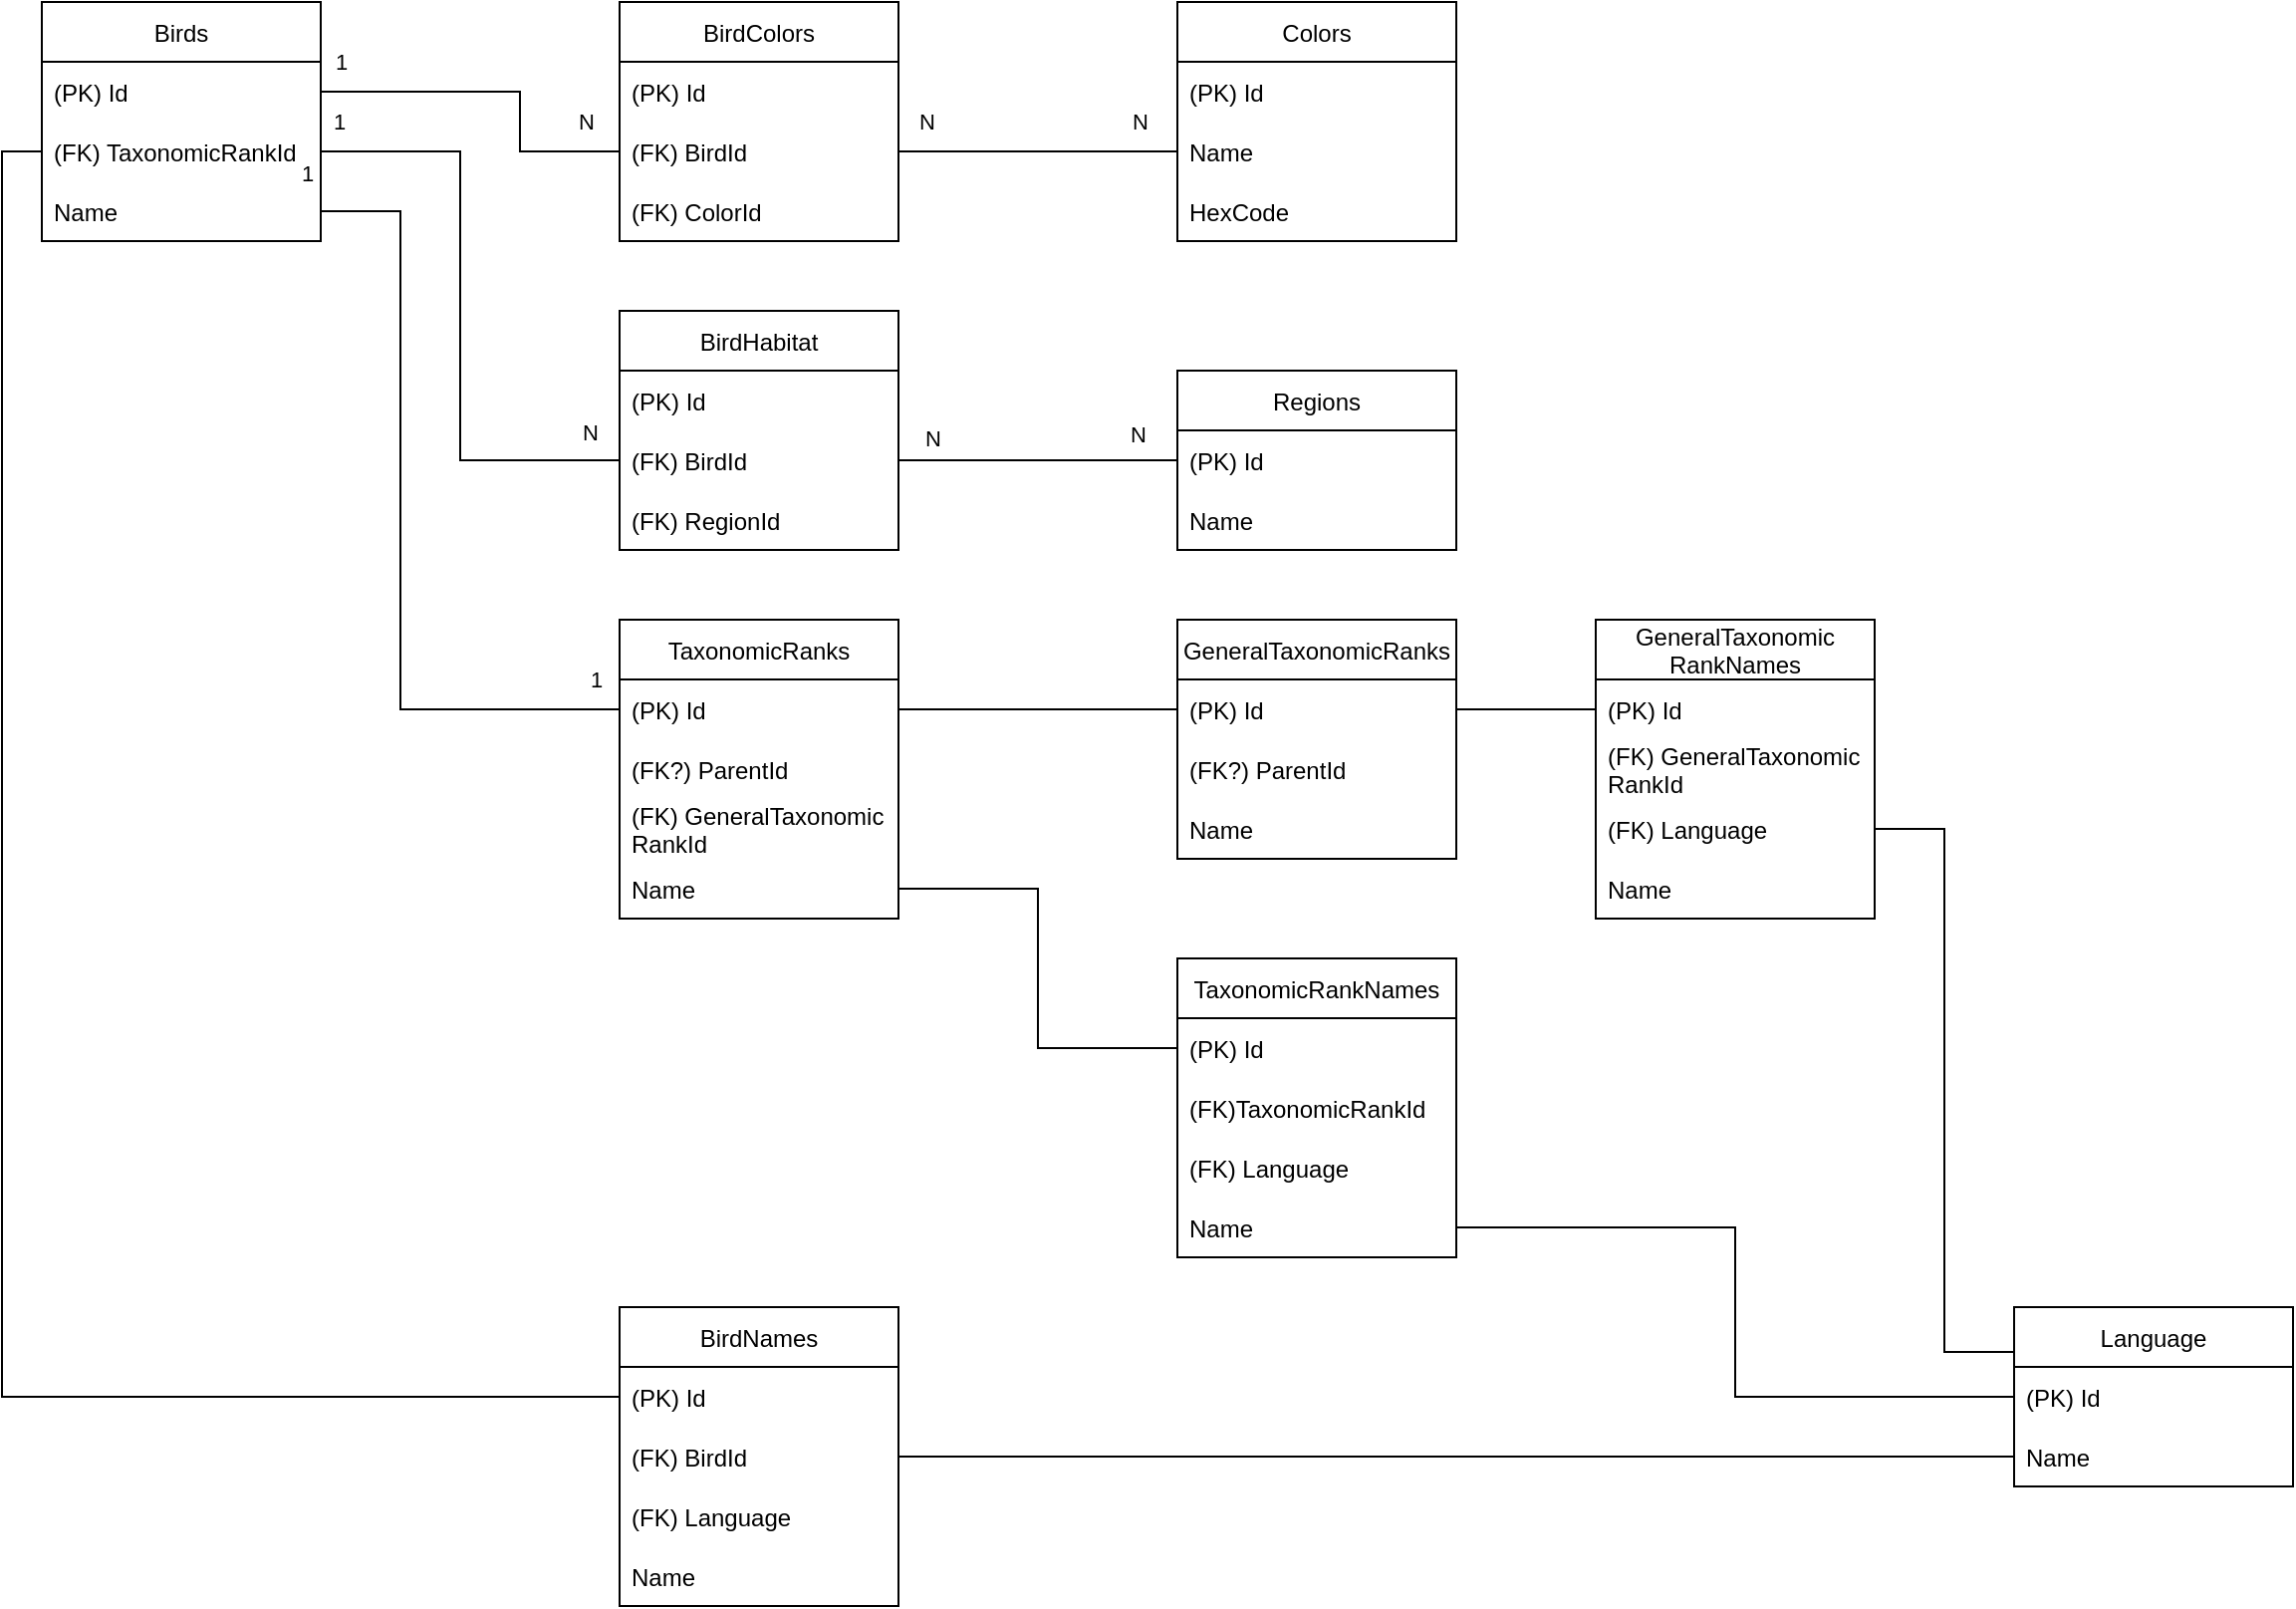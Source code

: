<mxfile version="15.5.6" type="device"><diagram id="BPZAgF62vu9Hhg20eCcq" name="Страница 1"><mxGraphModel dx="1038" dy="631" grid="1" gridSize="10" guides="1" tooltips="1" connect="1" arrows="1" fold="1" page="1" pageScale="1" pageWidth="827" pageHeight="1169" math="0" shadow="0"><root><mxCell id="0"/><mxCell id="1" parent="0"/><mxCell id="aXmIEzKNnX8yaxCKl4Lo-1" value="Colors" style="swimlane;fontStyle=0;childLayout=stackLayout;horizontal=1;startSize=30;horizontalStack=0;resizeParent=1;resizeParentMax=0;resizeLast=0;collapsible=1;marginBottom=0;" parent="1" vertex="1"><mxGeometry x="660" y="120" width="140" height="120" as="geometry"/></mxCell><mxCell id="aXmIEzKNnX8yaxCKl4Lo-2" value="(PK) Id" style="text;strokeColor=none;fillColor=none;align=left;verticalAlign=middle;spacingLeft=4;spacingRight=4;overflow=hidden;points=[[0,0.5],[1,0.5]];portConstraint=eastwest;rotatable=0;" parent="aXmIEzKNnX8yaxCKl4Lo-1" vertex="1"><mxGeometry y="30" width="140" height="30" as="geometry"/></mxCell><mxCell id="aXmIEzKNnX8yaxCKl4Lo-3" value="Name" style="text;strokeColor=none;fillColor=none;align=left;verticalAlign=middle;spacingLeft=4;spacingRight=4;overflow=hidden;points=[[0,0.5],[1,0.5]];portConstraint=eastwest;rotatable=0;" parent="aXmIEzKNnX8yaxCKl4Lo-1" vertex="1"><mxGeometry y="60" width="140" height="30" as="geometry"/></mxCell><mxCell id="aXmIEzKNnX8yaxCKl4Lo-4" value="HexCode" style="text;strokeColor=none;fillColor=none;align=left;verticalAlign=middle;spacingLeft=4;spacingRight=4;overflow=hidden;points=[[0,0.5],[1,0.5]];portConstraint=eastwest;rotatable=0;" parent="aXmIEzKNnX8yaxCKl4Lo-1" vertex="1"><mxGeometry y="90" width="140" height="30" as="geometry"/></mxCell><mxCell id="aXmIEzKNnX8yaxCKl4Lo-5" value="Regions" style="swimlane;fontStyle=0;childLayout=stackLayout;horizontal=1;startSize=30;horizontalStack=0;resizeParent=1;resizeParentMax=0;resizeLast=0;collapsible=1;marginBottom=0;" parent="1" vertex="1"><mxGeometry x="660" y="305" width="140" height="90" as="geometry"/></mxCell><mxCell id="aXmIEzKNnX8yaxCKl4Lo-6" value="(PK) Id" style="text;strokeColor=none;fillColor=none;align=left;verticalAlign=middle;spacingLeft=4;spacingRight=4;overflow=hidden;points=[[0,0.5],[1,0.5]];portConstraint=eastwest;rotatable=0;" parent="aXmIEzKNnX8yaxCKl4Lo-5" vertex="1"><mxGeometry y="30" width="140" height="30" as="geometry"/></mxCell><mxCell id="aXmIEzKNnX8yaxCKl4Lo-7" value="Name" style="text;strokeColor=none;fillColor=none;align=left;verticalAlign=middle;spacingLeft=4;spacingRight=4;overflow=hidden;points=[[0,0.5],[1,0.5]];portConstraint=eastwest;rotatable=0;" parent="aXmIEzKNnX8yaxCKl4Lo-5" vertex="1"><mxGeometry y="60" width="140" height="30" as="geometry"/></mxCell><mxCell id="aXmIEzKNnX8yaxCKl4Lo-9" value="TaxonomicRanks" style="swimlane;fontStyle=0;childLayout=stackLayout;horizontal=1;startSize=30;horizontalStack=0;resizeParent=1;resizeParentMax=0;resizeLast=0;collapsible=1;marginBottom=0;" parent="1" vertex="1"><mxGeometry x="380" y="430" width="140" height="150" as="geometry"/></mxCell><mxCell id="aXmIEzKNnX8yaxCKl4Lo-10" value="(PK) Id" style="text;strokeColor=none;fillColor=none;align=left;verticalAlign=middle;spacingLeft=4;spacingRight=4;overflow=hidden;points=[[0,0.5],[1,0.5]];portConstraint=eastwest;rotatable=0;" parent="aXmIEzKNnX8yaxCKl4Lo-9" vertex="1"><mxGeometry y="30" width="140" height="30" as="geometry"/></mxCell><mxCell id="aXmIEzKNnX8yaxCKl4Lo-11" value="(FK?) ParentId" style="text;strokeColor=none;fillColor=none;align=left;verticalAlign=middle;spacingLeft=4;spacingRight=4;overflow=hidden;points=[[0,0.5],[1,0.5]];portConstraint=eastwest;rotatable=0;" parent="aXmIEzKNnX8yaxCKl4Lo-9" vertex="1"><mxGeometry y="60" width="140" height="30" as="geometry"/></mxCell><mxCell id="twMewAs6sJOxeVcEA21K-14" value="(FK) GeneralTaxonomic&#10;RankId" style="text;strokeColor=none;fillColor=none;align=left;verticalAlign=middle;spacingLeft=4;spacingRight=4;overflow=hidden;points=[[0,0.5],[1,0.5]];portConstraint=eastwest;rotatable=0;" vertex="1" parent="aXmIEzKNnX8yaxCKl4Lo-9"><mxGeometry y="90" width="140" height="30" as="geometry"/></mxCell><mxCell id="aXmIEzKNnX8yaxCKl4Lo-12" value="Name" style="text;strokeColor=none;fillColor=none;align=left;verticalAlign=middle;spacingLeft=4;spacingRight=4;overflow=hidden;points=[[0,0.5],[1,0.5]];portConstraint=eastwest;rotatable=0;" parent="aXmIEzKNnX8yaxCKl4Lo-9" vertex="1"><mxGeometry y="120" width="140" height="30" as="geometry"/></mxCell><mxCell id="aXmIEzKNnX8yaxCKl4Lo-13" value="Birds" style="swimlane;fontStyle=0;childLayout=stackLayout;horizontal=1;startSize=30;horizontalStack=0;resizeParent=1;resizeParentMax=0;resizeLast=0;collapsible=1;marginBottom=0;" parent="1" vertex="1"><mxGeometry x="90" y="120" width="140" height="120" as="geometry"/></mxCell><mxCell id="aXmIEzKNnX8yaxCKl4Lo-14" value="(PK) Id    " style="text;strokeColor=none;fillColor=none;align=left;verticalAlign=middle;spacingLeft=4;spacingRight=4;overflow=hidden;points=[[0,0.5],[1,0.5]];portConstraint=eastwest;rotatable=0;" parent="aXmIEzKNnX8yaxCKl4Lo-13" vertex="1"><mxGeometry y="30" width="140" height="30" as="geometry"/></mxCell><mxCell id="aXmIEzKNnX8yaxCKl4Lo-16" value="(FK) TaxonomicRankId" style="text;strokeColor=none;fillColor=none;align=left;verticalAlign=middle;spacingLeft=4;spacingRight=4;overflow=hidden;points=[[0,0.5],[1,0.5]];portConstraint=eastwest;rotatable=0;" parent="aXmIEzKNnX8yaxCKl4Lo-13" vertex="1"><mxGeometry y="60" width="140" height="30" as="geometry"/></mxCell><mxCell id="aXmIEzKNnX8yaxCKl4Lo-54" value="Name" style="text;strokeColor=none;fillColor=none;align=left;verticalAlign=middle;spacingLeft=4;spacingRight=4;overflow=hidden;points=[[0,0.5],[1,0.5]];portConstraint=eastwest;rotatable=0;" parent="aXmIEzKNnX8yaxCKl4Lo-13" vertex="1"><mxGeometry y="90" width="140" height="30" as="geometry"/></mxCell><mxCell id="aXmIEzKNnX8yaxCKl4Lo-17" value="BirdColors" style="swimlane;fontStyle=0;childLayout=stackLayout;horizontal=1;startSize=30;horizontalStack=0;resizeParent=1;resizeParentMax=0;resizeLast=0;collapsible=1;marginBottom=0;" parent="1" vertex="1"><mxGeometry x="380" y="120" width="140" height="120" as="geometry"/></mxCell><mxCell id="aXmIEzKNnX8yaxCKl4Lo-18" value="(PK) Id" style="text;strokeColor=none;fillColor=none;align=left;verticalAlign=middle;spacingLeft=4;spacingRight=4;overflow=hidden;points=[[0,0.5],[1,0.5]];portConstraint=eastwest;rotatable=0;" parent="aXmIEzKNnX8yaxCKl4Lo-17" vertex="1"><mxGeometry y="30" width="140" height="30" as="geometry"/></mxCell><mxCell id="aXmIEzKNnX8yaxCKl4Lo-19" value="(FK) BirdId" style="text;strokeColor=none;fillColor=none;align=left;verticalAlign=middle;spacingLeft=4;spacingRight=4;overflow=hidden;points=[[0,0.5],[1,0.5]];portConstraint=eastwest;rotatable=0;" parent="aXmIEzKNnX8yaxCKl4Lo-17" vertex="1"><mxGeometry y="60" width="140" height="30" as="geometry"/></mxCell><mxCell id="aXmIEzKNnX8yaxCKl4Lo-20" value="(FK) ColorId" style="text;strokeColor=none;fillColor=none;align=left;verticalAlign=middle;spacingLeft=4;spacingRight=4;overflow=hidden;points=[[0,0.5],[1,0.5]];portConstraint=eastwest;rotatable=0;" parent="aXmIEzKNnX8yaxCKl4Lo-17" vertex="1"><mxGeometry y="90" width="140" height="30" as="geometry"/></mxCell><mxCell id="aXmIEzKNnX8yaxCKl4Lo-21" style="edgeStyle=orthogonalEdgeStyle;rounded=0;orthogonalLoop=1;jettySize=auto;html=1;exitX=0;exitY=0.5;exitDx=0;exitDy=0;entryX=1;entryY=0.5;entryDx=0;entryDy=0;endArrow=none;endFill=0;" parent="1" source="aXmIEzKNnX8yaxCKl4Lo-19" target="aXmIEzKNnX8yaxCKl4Lo-14" edge="1"><mxGeometry relative="1" as="geometry"><Array as="points"><mxPoint x="330" y="195"/><mxPoint x="330" y="165"/></Array></mxGeometry></mxCell><mxCell id="aXmIEzKNnX8yaxCKl4Lo-22" value="1" style="edgeLabel;html=1;align=center;verticalAlign=middle;resizable=0;points=[];" parent="aXmIEzKNnX8yaxCKl4Lo-21" vertex="1" connectable="0"><mxGeometry x="0.808" y="2" relative="1" as="geometry"><mxPoint x="-8" y="-17" as="offset"/></mxGeometry></mxCell><mxCell id="aXmIEzKNnX8yaxCKl4Lo-23" value="N" style="edgeLabel;html=1;align=center;verticalAlign=middle;resizable=0;points=[];" parent="aXmIEzKNnX8yaxCKl4Lo-21" vertex="1" connectable="0"><mxGeometry x="-0.312" y="-1" relative="1" as="geometry"><mxPoint x="32" y="-3" as="offset"/></mxGeometry></mxCell><mxCell id="aXmIEzKNnX8yaxCKl4Lo-24" style="edgeStyle=orthogonalEdgeStyle;rounded=0;orthogonalLoop=1;jettySize=auto;html=1;exitX=1;exitY=0.5;exitDx=0;exitDy=0;entryX=0;entryY=0.5;entryDx=0;entryDy=0;endArrow=none;endFill=0;" parent="1" source="aXmIEzKNnX8yaxCKl4Lo-19" target="aXmIEzKNnX8yaxCKl4Lo-3" edge="1"><mxGeometry relative="1" as="geometry"/></mxCell><mxCell id="aXmIEzKNnX8yaxCKl4Lo-25" value="N" style="edgeLabel;html=1;align=center;verticalAlign=middle;resizable=0;points=[];" parent="aXmIEzKNnX8yaxCKl4Lo-24" vertex="1" connectable="0"><mxGeometry x="-0.809" y="3" relative="1" as="geometry"><mxPoint y="-12" as="offset"/></mxGeometry></mxCell><mxCell id="aXmIEzKNnX8yaxCKl4Lo-26" value="N" style="edgeLabel;html=1;align=center;verticalAlign=middle;resizable=0;points=[];" parent="aXmIEzKNnX8yaxCKl4Lo-24" vertex="1" connectable="0"><mxGeometry x="0.634" y="-1" relative="1" as="geometry"><mxPoint x="6" y="-16" as="offset"/></mxGeometry></mxCell><mxCell id="aXmIEzKNnX8yaxCKl4Lo-27" style="edgeStyle=orthogonalEdgeStyle;rounded=0;orthogonalLoop=1;jettySize=auto;html=1;exitX=1;exitY=0.5;exitDx=0;exitDy=0;endArrow=none;endFill=0;entryX=0;entryY=0.5;entryDx=0;entryDy=0;" parent="1" target="aXmIEzKNnX8yaxCKl4Lo-35" edge="1"><mxGeometry relative="1" as="geometry"><mxPoint x="230" y="195" as="sourcePoint"/><mxPoint x="400" y="360" as="targetPoint"/><Array as="points"><mxPoint x="300" y="195"/><mxPoint x="300" y="350"/></Array></mxGeometry></mxCell><mxCell id="aXmIEzKNnX8yaxCKl4Lo-28" value="1" style="edgeLabel;html=1;align=center;verticalAlign=middle;resizable=0;points=[];" parent="aXmIEzKNnX8yaxCKl4Lo-27" vertex="1" connectable="0"><mxGeometry x="-0.96" y="2" relative="1" as="geometry"><mxPoint x="3" y="-13" as="offset"/></mxGeometry></mxCell><mxCell id="aXmIEzKNnX8yaxCKl4Lo-29" value="N" style="edgeLabel;html=1;align=center;verticalAlign=middle;resizable=0;points=[];" parent="aXmIEzKNnX8yaxCKl4Lo-27" vertex="1" connectable="0"><mxGeometry x="0.851" y="1" relative="1" as="geometry"><mxPoint x="7" y="-13" as="offset"/></mxGeometry></mxCell><mxCell id="aXmIEzKNnX8yaxCKl4Lo-30" style="edgeStyle=orthogonalEdgeStyle;rounded=0;orthogonalLoop=1;jettySize=auto;html=1;exitX=1;exitY=0.5;exitDx=0;exitDy=0;entryX=0;entryY=0.5;entryDx=0;entryDy=0;endArrow=none;endFill=0;" parent="1" source="aXmIEzKNnX8yaxCKl4Lo-54" target="aXmIEzKNnX8yaxCKl4Lo-10" edge="1"><mxGeometry relative="1" as="geometry"><Array as="points"><mxPoint x="270" y="225"/><mxPoint x="270" y="475"/></Array></mxGeometry></mxCell><mxCell id="aXmIEzKNnX8yaxCKl4Lo-31" value="1" style="edgeLabel;html=1;align=center;verticalAlign=middle;resizable=0;points=[];" parent="aXmIEzKNnX8yaxCKl4Lo-30" vertex="1" connectable="0"><mxGeometry x="-0.869" y="2" relative="1" as="geometry"><mxPoint x="-33" y="-17" as="offset"/></mxGeometry></mxCell><mxCell id="aXmIEzKNnX8yaxCKl4Lo-32" value="1" style="edgeLabel;html=1;align=center;verticalAlign=middle;resizable=0;points=[];" parent="aXmIEzKNnX8yaxCKl4Lo-30" vertex="1" connectable="0"><mxGeometry x="0.939" relative="1" as="geometry"><mxPoint y="-15" as="offset"/></mxGeometry></mxCell><mxCell id="aXmIEzKNnX8yaxCKl4Lo-33" value="BirdHabitat" style="swimlane;fontStyle=0;childLayout=stackLayout;horizontal=1;startSize=30;horizontalStack=0;resizeParent=1;resizeParentMax=0;resizeLast=0;collapsible=1;marginBottom=0;" parent="1" vertex="1"><mxGeometry x="380" y="275" width="140" height="120" as="geometry"/></mxCell><mxCell id="aXmIEzKNnX8yaxCKl4Lo-34" value="(PK) Id" style="text;strokeColor=none;fillColor=none;align=left;verticalAlign=middle;spacingLeft=4;spacingRight=4;overflow=hidden;points=[[0,0.5],[1,0.5]];portConstraint=eastwest;rotatable=0;" parent="aXmIEzKNnX8yaxCKl4Lo-33" vertex="1"><mxGeometry y="30" width="140" height="30" as="geometry"/></mxCell><mxCell id="aXmIEzKNnX8yaxCKl4Lo-35" value="(FK) BirdId" style="text;strokeColor=none;fillColor=none;align=left;verticalAlign=middle;spacingLeft=4;spacingRight=4;overflow=hidden;points=[[0,0.5],[1,0.5]];portConstraint=eastwest;rotatable=0;" parent="aXmIEzKNnX8yaxCKl4Lo-33" vertex="1"><mxGeometry y="60" width="140" height="30" as="geometry"/></mxCell><mxCell id="aXmIEzKNnX8yaxCKl4Lo-36" value="(FK) RegionId" style="text;strokeColor=none;fillColor=none;align=left;verticalAlign=middle;spacingLeft=4;spacingRight=4;overflow=hidden;points=[[0,0.5],[1,0.5]];portConstraint=eastwest;rotatable=0;" parent="aXmIEzKNnX8yaxCKl4Lo-33" vertex="1"><mxGeometry y="90" width="140" height="30" as="geometry"/></mxCell><mxCell id="aXmIEzKNnX8yaxCKl4Lo-37" style="edgeStyle=orthogonalEdgeStyle;rounded=0;orthogonalLoop=1;jettySize=auto;html=1;exitX=1;exitY=0.5;exitDx=0;exitDy=0;entryX=0;entryY=0.5;entryDx=0;entryDy=0;endArrow=none;endFill=0;" parent="1" source="aXmIEzKNnX8yaxCKl4Lo-35" target="aXmIEzKNnX8yaxCKl4Lo-6" edge="1"><mxGeometry relative="1" as="geometry"/></mxCell><mxCell id="aXmIEzKNnX8yaxCKl4Lo-38" value="N" style="edgeLabel;html=1;align=center;verticalAlign=middle;resizable=0;points=[];" parent="aXmIEzKNnX8yaxCKl4Lo-37" vertex="1" connectable="0"><mxGeometry x="-0.68" y="-3" relative="1" as="geometry"><mxPoint x="-6" y="-14" as="offset"/></mxGeometry></mxCell><mxCell id="aXmIEzKNnX8yaxCKl4Lo-39" value="N" style="edgeLabel;html=1;align=center;verticalAlign=middle;resizable=0;points=[];" parent="aXmIEzKNnX8yaxCKl4Lo-37" vertex="1" connectable="0"><mxGeometry x="0.72" y="2" relative="1" as="geometry"><mxPoint x="-1" y="-11" as="offset"/></mxGeometry></mxCell><mxCell id="aXmIEzKNnX8yaxCKl4Lo-40" value="Language" style="swimlane;fontStyle=0;childLayout=stackLayout;horizontal=1;startSize=30;horizontalStack=0;resizeParent=1;resizeParentMax=0;resizeLast=0;collapsible=1;marginBottom=0;" parent="1" vertex="1"><mxGeometry x="1080" y="775" width="140" height="90" as="geometry"/></mxCell><mxCell id="aXmIEzKNnX8yaxCKl4Lo-41" value="(PK) Id" style="text;strokeColor=none;fillColor=none;align=left;verticalAlign=middle;spacingLeft=4;spacingRight=4;overflow=hidden;points=[[0,0.5],[1,0.5]];portConstraint=eastwest;rotatable=0;" parent="aXmIEzKNnX8yaxCKl4Lo-40" vertex="1"><mxGeometry y="30" width="140" height="30" as="geometry"/></mxCell><mxCell id="aXmIEzKNnX8yaxCKl4Lo-42" value="Name" style="text;strokeColor=none;fillColor=none;align=left;verticalAlign=middle;spacingLeft=4;spacingRight=4;overflow=hidden;points=[[0,0.5],[1,0.5]];portConstraint=eastwest;rotatable=0;" parent="aXmIEzKNnX8yaxCKl4Lo-40" vertex="1"><mxGeometry y="60" width="140" height="30" as="geometry"/></mxCell><mxCell id="aXmIEzKNnX8yaxCKl4Lo-47" value="BirdNames" style="swimlane;fontStyle=0;childLayout=stackLayout;horizontal=1;startSize=30;horizontalStack=0;resizeParent=1;resizeParentMax=0;resizeLast=0;collapsible=1;marginBottom=0;" parent="1" vertex="1"><mxGeometry x="380" y="775" width="140" height="150" as="geometry"/></mxCell><mxCell id="aXmIEzKNnX8yaxCKl4Lo-48" value="(PK) Id" style="text;strokeColor=none;fillColor=none;align=left;verticalAlign=middle;spacingLeft=4;spacingRight=4;overflow=hidden;points=[[0,0.5],[1,0.5]];portConstraint=eastwest;rotatable=0;" parent="aXmIEzKNnX8yaxCKl4Lo-47" vertex="1"><mxGeometry y="30" width="140" height="30" as="geometry"/></mxCell><mxCell id="aXmIEzKNnX8yaxCKl4Lo-49" value="(FK) BirdId" style="text;strokeColor=none;fillColor=none;align=left;verticalAlign=middle;spacingLeft=4;spacingRight=4;overflow=hidden;points=[[0,0.5],[1,0.5]];portConstraint=eastwest;rotatable=0;" parent="aXmIEzKNnX8yaxCKl4Lo-47" vertex="1"><mxGeometry y="60" width="140" height="30" as="geometry"/></mxCell><mxCell id="aXmIEzKNnX8yaxCKl4Lo-50" value="(FK) Language" style="text;strokeColor=none;fillColor=none;align=left;verticalAlign=middle;spacingLeft=4;spacingRight=4;overflow=hidden;points=[[0,0.5],[1,0.5]];portConstraint=eastwest;rotatable=0;" parent="aXmIEzKNnX8yaxCKl4Lo-47" vertex="1"><mxGeometry y="90" width="140" height="30" as="geometry"/></mxCell><mxCell id="aXmIEzKNnX8yaxCKl4Lo-51" value="Name" style="text;strokeColor=none;fillColor=none;align=left;verticalAlign=middle;spacingLeft=4;spacingRight=4;overflow=hidden;points=[[0,0.5],[1,0.5]];portConstraint=eastwest;rotatable=0;" parent="aXmIEzKNnX8yaxCKl4Lo-47" vertex="1"><mxGeometry y="120" width="140" height="30" as="geometry"/></mxCell><mxCell id="aXmIEzKNnX8yaxCKl4Lo-52" style="edgeStyle=orthogonalEdgeStyle;rounded=0;orthogonalLoop=1;jettySize=auto;html=1;exitX=0;exitY=0.5;exitDx=0;exitDy=0;entryX=0;entryY=0.5;entryDx=0;entryDy=0;endArrow=none;endFill=0;" parent="1" source="aXmIEzKNnX8yaxCKl4Lo-48" target="aXmIEzKNnX8yaxCKl4Lo-16" edge="1"><mxGeometry relative="1" as="geometry"/></mxCell><mxCell id="aXmIEzKNnX8yaxCKl4Lo-53" style="edgeStyle=orthogonalEdgeStyle;rounded=0;orthogonalLoop=1;jettySize=auto;html=1;exitX=0;exitY=0.5;exitDx=0;exitDy=0;entryX=1;entryY=0.5;entryDx=0;entryDy=0;endArrow=none;endFill=0;" parent="1" source="aXmIEzKNnX8yaxCKl4Lo-42" target="aXmIEzKNnX8yaxCKl4Lo-49" edge="1"><mxGeometry relative="1" as="geometry"/></mxCell><mxCell id="twMewAs6sJOxeVcEA21K-1" value="GeneralTaxonomicRanks" style="swimlane;fontStyle=0;childLayout=stackLayout;horizontal=1;startSize=30;horizontalStack=0;resizeParent=1;resizeParentMax=0;resizeLast=0;collapsible=1;marginBottom=0;" vertex="1" parent="1"><mxGeometry x="660" y="430" width="140" height="120" as="geometry"/></mxCell><mxCell id="twMewAs6sJOxeVcEA21K-2" value="(PK) Id" style="text;strokeColor=none;fillColor=none;align=left;verticalAlign=middle;spacingLeft=4;spacingRight=4;overflow=hidden;points=[[0,0.5],[1,0.5]];portConstraint=eastwest;rotatable=0;" vertex="1" parent="twMewAs6sJOxeVcEA21K-1"><mxGeometry y="30" width="140" height="30" as="geometry"/></mxCell><mxCell id="twMewAs6sJOxeVcEA21K-3" value="(FK?) ParentId" style="text;strokeColor=none;fillColor=none;align=left;verticalAlign=middle;spacingLeft=4;spacingRight=4;overflow=hidden;points=[[0,0.5],[1,0.5]];portConstraint=eastwest;rotatable=0;" vertex="1" parent="twMewAs6sJOxeVcEA21K-1"><mxGeometry y="60" width="140" height="30" as="geometry"/></mxCell><mxCell id="twMewAs6sJOxeVcEA21K-4" value="Name" style="text;strokeColor=none;fillColor=none;align=left;verticalAlign=middle;spacingLeft=4;spacingRight=4;overflow=hidden;points=[[0,0.5],[1,0.5]];portConstraint=eastwest;rotatable=0;" vertex="1" parent="twMewAs6sJOxeVcEA21K-1"><mxGeometry y="90" width="140" height="30" as="geometry"/></mxCell><mxCell id="twMewAs6sJOxeVcEA21K-5" value="TaxonomicRankNames" style="swimlane;fontStyle=0;childLayout=stackLayout;horizontal=1;startSize=30;horizontalStack=0;resizeParent=1;resizeParentMax=0;resizeLast=0;collapsible=1;marginBottom=0;" vertex="1" parent="1"><mxGeometry x="660" y="600" width="140" height="150" as="geometry"/></mxCell><mxCell id="twMewAs6sJOxeVcEA21K-6" value="(PK) Id" style="text;strokeColor=none;fillColor=none;align=left;verticalAlign=middle;spacingLeft=4;spacingRight=4;overflow=hidden;points=[[0,0.5],[1,0.5]];portConstraint=eastwest;rotatable=0;" vertex="1" parent="twMewAs6sJOxeVcEA21K-5"><mxGeometry y="30" width="140" height="30" as="geometry"/></mxCell><mxCell id="twMewAs6sJOxeVcEA21K-7" value="(FK)TaxonomicRankId" style="text;strokeColor=none;fillColor=none;align=left;verticalAlign=middle;spacingLeft=4;spacingRight=4;overflow=hidden;points=[[0,0.5],[1,0.5]];portConstraint=eastwest;rotatable=0;" vertex="1" parent="twMewAs6sJOxeVcEA21K-5"><mxGeometry y="60" width="140" height="30" as="geometry"/></mxCell><mxCell id="twMewAs6sJOxeVcEA21K-9" value="(FK) Language" style="text;strokeColor=none;fillColor=none;align=left;verticalAlign=middle;spacingLeft=4;spacingRight=4;overflow=hidden;points=[[0,0.5],[1,0.5]];portConstraint=eastwest;rotatable=0;" vertex="1" parent="twMewAs6sJOxeVcEA21K-5"><mxGeometry y="90" width="140" height="30" as="geometry"/></mxCell><mxCell id="twMewAs6sJOxeVcEA21K-8" value="Name" style="text;strokeColor=none;fillColor=none;align=left;verticalAlign=middle;spacingLeft=4;spacingRight=4;overflow=hidden;points=[[0,0.5],[1,0.5]];portConstraint=eastwest;rotatable=0;" vertex="1" parent="twMewAs6sJOxeVcEA21K-5"><mxGeometry y="120" width="140" height="30" as="geometry"/></mxCell><mxCell id="twMewAs6sJOxeVcEA21K-10" value="GeneralTaxonomic&#10;RankNames" style="swimlane;fontStyle=0;childLayout=stackLayout;horizontal=1;startSize=30;horizontalStack=0;resizeParent=1;resizeParentMax=0;resizeLast=0;collapsible=1;marginBottom=0;" vertex="1" parent="1"><mxGeometry x="870" y="430" width="140" height="150" as="geometry"/></mxCell><mxCell id="twMewAs6sJOxeVcEA21K-11" value="(PK) Id" style="text;strokeColor=none;fillColor=none;align=left;verticalAlign=middle;spacingLeft=4;spacingRight=4;overflow=hidden;points=[[0,0.5],[1,0.5]];portConstraint=eastwest;rotatable=0;" vertex="1" parent="twMewAs6sJOxeVcEA21K-10"><mxGeometry y="30" width="140" height="30" as="geometry"/></mxCell><mxCell id="twMewAs6sJOxeVcEA21K-12" value="(FK) GeneralTaxonomic&#10;RankId" style="text;strokeColor=none;fillColor=none;align=left;verticalAlign=middle;spacingLeft=4;spacingRight=4;overflow=hidden;points=[[0,0.5],[1,0.5]];portConstraint=eastwest;rotatable=0;" vertex="1" parent="twMewAs6sJOxeVcEA21K-10"><mxGeometry y="60" width="140" height="30" as="geometry"/></mxCell><mxCell id="twMewAs6sJOxeVcEA21K-15" value="(FK) Language" style="text;strokeColor=none;fillColor=none;align=left;verticalAlign=middle;spacingLeft=4;spacingRight=4;overflow=hidden;points=[[0,0.5],[1,0.5]];portConstraint=eastwest;rotatable=0;" vertex="1" parent="twMewAs6sJOxeVcEA21K-10"><mxGeometry y="90" width="140" height="30" as="geometry"/></mxCell><mxCell id="twMewAs6sJOxeVcEA21K-13" value="Name" style="text;strokeColor=none;fillColor=none;align=left;verticalAlign=middle;spacingLeft=4;spacingRight=4;overflow=hidden;points=[[0,0.5],[1,0.5]];portConstraint=eastwest;rotatable=0;" vertex="1" parent="twMewAs6sJOxeVcEA21K-10"><mxGeometry y="120" width="140" height="30" as="geometry"/></mxCell><mxCell id="twMewAs6sJOxeVcEA21K-16" style="edgeStyle=orthogonalEdgeStyle;rounded=0;orthogonalLoop=1;jettySize=auto;html=1;exitX=1;exitY=0.5;exitDx=0;exitDy=0;entryX=0;entryY=0.25;entryDx=0;entryDy=0;endArrow=none;endFill=0;" edge="1" parent="1" source="twMewAs6sJOxeVcEA21K-15" target="aXmIEzKNnX8yaxCKl4Lo-40"><mxGeometry relative="1" as="geometry"/></mxCell><mxCell id="twMewAs6sJOxeVcEA21K-17" style="edgeStyle=orthogonalEdgeStyle;rounded=0;orthogonalLoop=1;jettySize=auto;html=1;exitX=1;exitY=0.5;exitDx=0;exitDy=0;entryX=0;entryY=0.5;entryDx=0;entryDy=0;endArrow=none;endFill=0;" edge="1" parent="1" source="twMewAs6sJOxeVcEA21K-8" target="aXmIEzKNnX8yaxCKl4Lo-41"><mxGeometry relative="1" as="geometry"/></mxCell><mxCell id="twMewAs6sJOxeVcEA21K-18" style="edgeStyle=orthogonalEdgeStyle;rounded=0;orthogonalLoop=1;jettySize=auto;html=1;exitX=0;exitY=0.5;exitDx=0;exitDy=0;entryX=1;entryY=0.5;entryDx=0;entryDy=0;endArrow=none;endFill=0;" edge="1" parent="1" source="twMewAs6sJOxeVcEA21K-6" target="aXmIEzKNnX8yaxCKl4Lo-12"><mxGeometry relative="1" as="geometry"/></mxCell><mxCell id="twMewAs6sJOxeVcEA21K-19" style="edgeStyle=orthogonalEdgeStyle;rounded=0;orthogonalLoop=1;jettySize=auto;html=1;exitX=0;exitY=0.5;exitDx=0;exitDy=0;entryX=1;entryY=0.5;entryDx=0;entryDy=0;endArrow=none;endFill=0;" edge="1" parent="1" source="twMewAs6sJOxeVcEA21K-2" target="aXmIEzKNnX8yaxCKl4Lo-10"><mxGeometry relative="1" as="geometry"/></mxCell><mxCell id="twMewAs6sJOxeVcEA21K-20" style="edgeStyle=orthogonalEdgeStyle;rounded=0;orthogonalLoop=1;jettySize=auto;html=1;exitX=0;exitY=0.5;exitDx=0;exitDy=0;entryX=1;entryY=0.5;entryDx=0;entryDy=0;endArrow=none;endFill=0;" edge="1" parent="1" source="twMewAs6sJOxeVcEA21K-11" target="twMewAs6sJOxeVcEA21K-2"><mxGeometry relative="1" as="geometry"/></mxCell></root></mxGraphModel></diagram></mxfile>